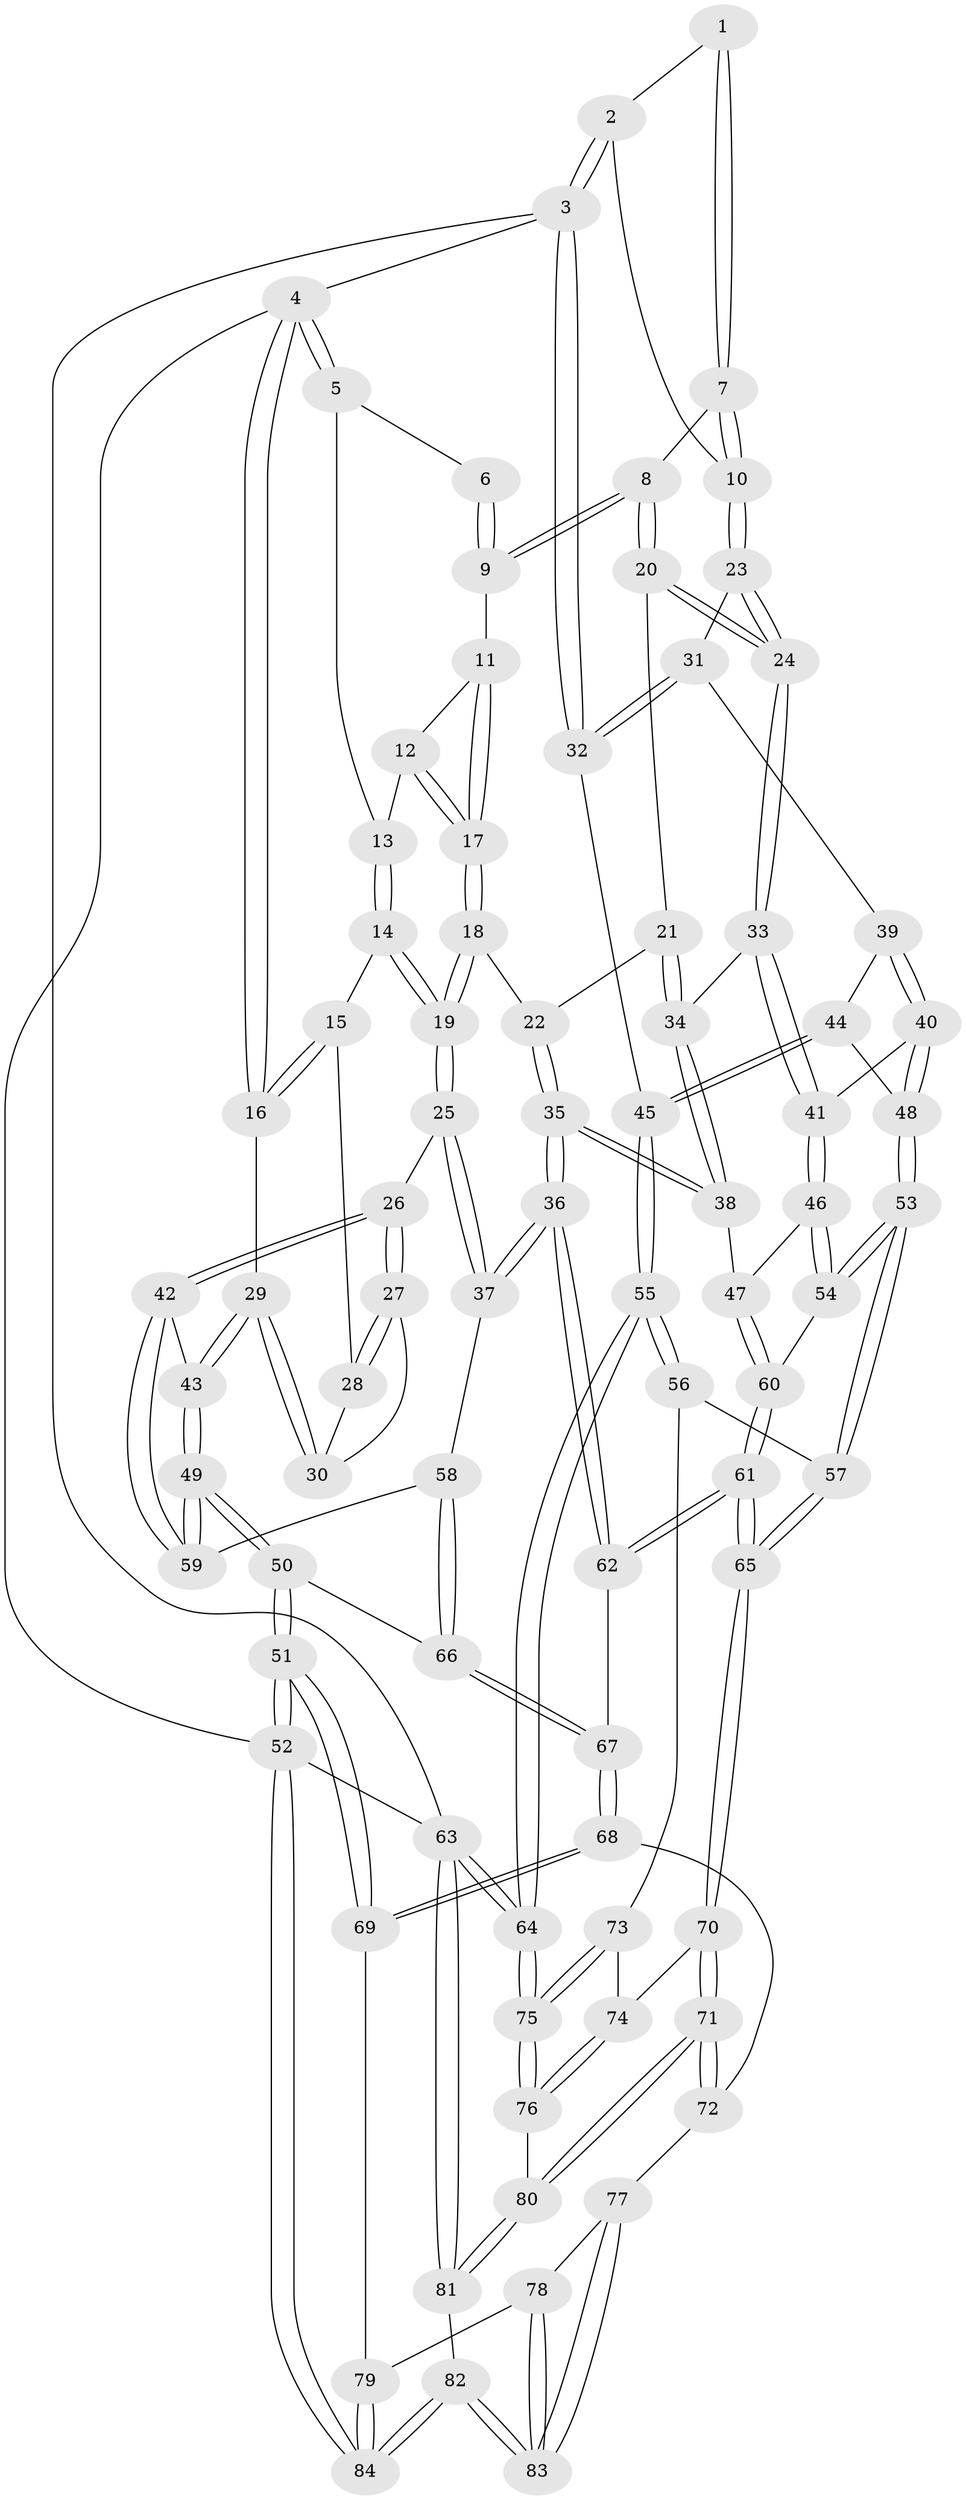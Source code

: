 // coarse degree distribution, {4: 0.36363636363636365, 8: 0.030303030303030304, 3: 0.21212121212121213, 5: 0.2727272727272727, 2: 0.030303030303030304, 6: 0.09090909090909091}
// Generated by graph-tools (version 1.1) at 2025/21/03/04/25 18:21:25]
// undirected, 84 vertices, 207 edges
graph export_dot {
graph [start="1"]
  node [color=gray90,style=filled];
  1 [pos="+0.6123948537264755+0"];
  2 [pos="+0.6238535414265755+0"];
  3 [pos="+1+0"];
  4 [pos="+0+0"];
  5 [pos="+0.26592075372946483+0"];
  6 [pos="+0.43861286793204496+0"];
  7 [pos="+0.5352289110450822+0.08990240516386222"];
  8 [pos="+0.49610523621312785+0.10910438202033051"];
  9 [pos="+0.467252628631009+0.10353268314941715"];
  10 [pos="+0.6720980814613376+0.15448373793717024"];
  11 [pos="+0.45675409853157306+0.1051297020935507"];
  12 [pos="+0.32502354558918534+0.040821650873023876"];
  13 [pos="+0.28602873839123094+8.117233660680366e-05"];
  14 [pos="+0.23091892541487363+0.1001490658762417"];
  15 [pos="+0.1810753629152914+0.12264511258359054"];
  16 [pos="+0+0"];
  17 [pos="+0.3712519739635139+0.23133803689471782"];
  18 [pos="+0.3675523216409983+0.24917594059725123"];
  19 [pos="+0.2954738507864878+0.26434464841448074"];
  20 [pos="+0.5076200714503682+0.18474251413187442"];
  21 [pos="+0.45305160959917706+0.25569974570070364"];
  22 [pos="+0.3888839444790936+0.26101318961686154"];
  23 [pos="+0.7097182980543704+0.2032567776837204"];
  24 [pos="+0.6494022777722944+0.24803561358282775"];
  25 [pos="+0.20860407813114487+0.3419453016618986"];
  26 [pos="+0.18764130095748094+0.3383619269793577"];
  27 [pos="+0.16610286549778258+0.27657341079199044"];
  28 [pos="+0.15083468034929556+0.2080550290750133"];
  29 [pos="+0+0"];
  30 [pos="+0+0.1004821860543382"];
  31 [pos="+0.7412013771558366+0.20447104430223217"];
  32 [pos="+1+0.05928924941432641"];
  33 [pos="+0.6091693230406805+0.30215698375618594"];
  34 [pos="+0.5736705473029161+0.3238215032675756"];
  35 [pos="+0.4509406731917754+0.4755257566148119"];
  36 [pos="+0.4157639452460427+0.5229849037982508"];
  37 [pos="+0.2382158239975488+0.39145044082684266"];
  38 [pos="+0.5180545638825811+0.4368085258420786"];
  39 [pos="+0.755548090147228+0.3005154940013713"];
  40 [pos="+0.6991191934805169+0.4166192979262125"];
  41 [pos="+0.6897992786954653+0.41989144494062397"];
  42 [pos="+0.07011206759863947+0.37316223975685137"];
  43 [pos="+0+0.3777638031888174"];
  44 [pos="+0.7981086576697735+0.3964808150482134"];
  45 [pos="+1+0.3736948459618126"];
  46 [pos="+0.6814025833096403+0.4375003295098188"];
  47 [pos="+0.5908020481447139+0.4638271965890317"];
  48 [pos="+0.7810090989601526+0.4237526701718009"];
  49 [pos="+0+0.4909814653356836"];
  50 [pos="+0+0.557656108059474"];
  51 [pos="+0+0.8900849561149524"];
  52 [pos="+0+1"];
  53 [pos="+0.8080762511064326+0.6042434996174861"];
  54 [pos="+0.7224168341328798+0.5457627991736081"];
  55 [pos="+1+0.6772899906509617"];
  56 [pos="+0.8905661706972242+0.6530457104924259"];
  57 [pos="+0.8258980980537487+0.6275875199147619"];
  58 [pos="+0.17168463019715002+0.5776208972381429"];
  59 [pos="+0.1497129032487453+0.5575980620255165"];
  60 [pos="+0.6390041926085666+0.5367081153627854"];
  61 [pos="+0.49956463128594125+0.6794304045570991"];
  62 [pos="+0.4123426127836269+0.5849927957476276"];
  63 [pos="+1+1"];
  64 [pos="+1+1"];
  65 [pos="+0.5279001117315365+0.7301951757147541"];
  66 [pos="+0.17679579092884182+0.5927368650803768"];
  67 [pos="+0.21149996859417255+0.6695859249593901"];
  68 [pos="+0.16797610622813616+0.7422078806008021"];
  69 [pos="+0.12226994228051735+0.7867309592520441"];
  70 [pos="+0.5257124861470814+0.7825655780854293"];
  71 [pos="+0.5230586575403255+0.7875466827553482"];
  72 [pos="+0.4186679615306367+0.8281837661286409"];
  73 [pos="+0.69514843093838+0.8327872232700789"];
  74 [pos="+0.6641257984875388+0.8377010980128183"];
  75 [pos="+1+1"];
  76 [pos="+0.6937226757706838+0.9206335270270783"];
  77 [pos="+0.38065237832815857+0.8697977081633547"];
  78 [pos="+0.29047670056822256+0.9041376723810085"];
  79 [pos="+0.22749107064683965+0.8885142520936208"];
  80 [pos="+0.5423702494066981+1"];
  81 [pos="+0.5336770526529089+1"];
  82 [pos="+0.41862221933601934+1"];
  83 [pos="+0.38899483871988877+1"];
  84 [pos="+0.25261318999240784+1"];
  1 -- 2;
  1 -- 7;
  1 -- 7;
  2 -- 3;
  2 -- 3;
  2 -- 10;
  3 -- 4;
  3 -- 32;
  3 -- 32;
  3 -- 63;
  4 -- 5;
  4 -- 5;
  4 -- 16;
  4 -- 16;
  4 -- 52;
  5 -- 6;
  5 -- 13;
  6 -- 9;
  6 -- 9;
  7 -- 8;
  7 -- 10;
  7 -- 10;
  8 -- 9;
  8 -- 9;
  8 -- 20;
  8 -- 20;
  9 -- 11;
  10 -- 23;
  10 -- 23;
  11 -- 12;
  11 -- 17;
  11 -- 17;
  12 -- 13;
  12 -- 17;
  12 -- 17;
  13 -- 14;
  13 -- 14;
  14 -- 15;
  14 -- 19;
  14 -- 19;
  15 -- 16;
  15 -- 16;
  15 -- 28;
  16 -- 29;
  17 -- 18;
  17 -- 18;
  18 -- 19;
  18 -- 19;
  18 -- 22;
  19 -- 25;
  19 -- 25;
  20 -- 21;
  20 -- 24;
  20 -- 24;
  21 -- 22;
  21 -- 34;
  21 -- 34;
  22 -- 35;
  22 -- 35;
  23 -- 24;
  23 -- 24;
  23 -- 31;
  24 -- 33;
  24 -- 33;
  25 -- 26;
  25 -- 37;
  25 -- 37;
  26 -- 27;
  26 -- 27;
  26 -- 42;
  26 -- 42;
  27 -- 28;
  27 -- 28;
  27 -- 30;
  28 -- 30;
  29 -- 30;
  29 -- 30;
  29 -- 43;
  29 -- 43;
  31 -- 32;
  31 -- 32;
  31 -- 39;
  32 -- 45;
  33 -- 34;
  33 -- 41;
  33 -- 41;
  34 -- 38;
  34 -- 38;
  35 -- 36;
  35 -- 36;
  35 -- 38;
  35 -- 38;
  36 -- 37;
  36 -- 37;
  36 -- 62;
  36 -- 62;
  37 -- 58;
  38 -- 47;
  39 -- 40;
  39 -- 40;
  39 -- 44;
  40 -- 41;
  40 -- 48;
  40 -- 48;
  41 -- 46;
  41 -- 46;
  42 -- 43;
  42 -- 59;
  42 -- 59;
  43 -- 49;
  43 -- 49;
  44 -- 45;
  44 -- 45;
  44 -- 48;
  45 -- 55;
  45 -- 55;
  46 -- 47;
  46 -- 54;
  46 -- 54;
  47 -- 60;
  47 -- 60;
  48 -- 53;
  48 -- 53;
  49 -- 50;
  49 -- 50;
  49 -- 59;
  49 -- 59;
  50 -- 51;
  50 -- 51;
  50 -- 66;
  51 -- 52;
  51 -- 52;
  51 -- 69;
  51 -- 69;
  52 -- 84;
  52 -- 84;
  52 -- 63;
  53 -- 54;
  53 -- 54;
  53 -- 57;
  53 -- 57;
  54 -- 60;
  55 -- 56;
  55 -- 56;
  55 -- 64;
  55 -- 64;
  56 -- 57;
  56 -- 73;
  57 -- 65;
  57 -- 65;
  58 -- 59;
  58 -- 66;
  58 -- 66;
  60 -- 61;
  60 -- 61;
  61 -- 62;
  61 -- 62;
  61 -- 65;
  61 -- 65;
  62 -- 67;
  63 -- 64;
  63 -- 64;
  63 -- 81;
  63 -- 81;
  64 -- 75;
  64 -- 75;
  65 -- 70;
  65 -- 70;
  66 -- 67;
  66 -- 67;
  67 -- 68;
  67 -- 68;
  68 -- 69;
  68 -- 69;
  68 -- 72;
  69 -- 79;
  70 -- 71;
  70 -- 71;
  70 -- 74;
  71 -- 72;
  71 -- 72;
  71 -- 80;
  71 -- 80;
  72 -- 77;
  73 -- 74;
  73 -- 75;
  73 -- 75;
  74 -- 76;
  74 -- 76;
  75 -- 76;
  75 -- 76;
  76 -- 80;
  77 -- 78;
  77 -- 83;
  77 -- 83;
  78 -- 79;
  78 -- 83;
  78 -- 83;
  79 -- 84;
  79 -- 84;
  80 -- 81;
  80 -- 81;
  81 -- 82;
  82 -- 83;
  82 -- 83;
  82 -- 84;
  82 -- 84;
}
